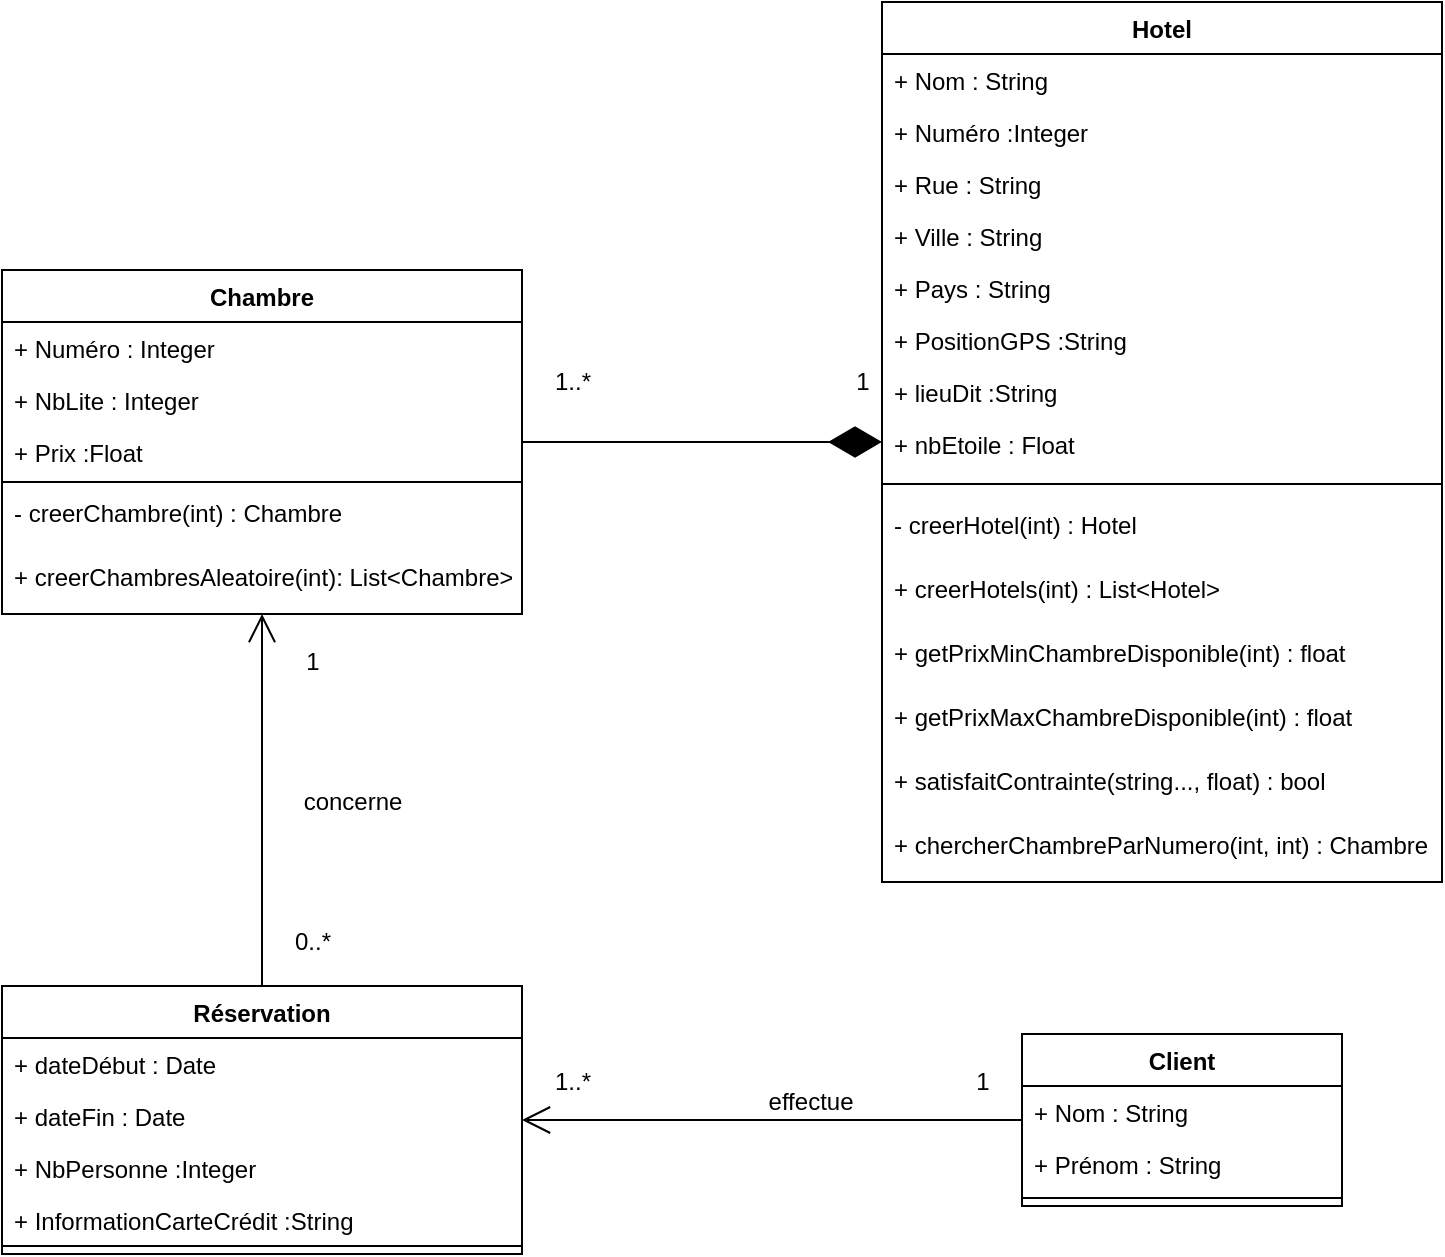 <mxfile version="14.5.1" type="device"><diagram id="mG7_hMWHH8KBqK3ZhW5U" name="Page-1"><mxGraphModel dx="1422" dy="832" grid="1" gridSize="10" guides="1" tooltips="1" connect="1" arrows="1" fold="1" page="1" pageScale="1" pageWidth="827" pageHeight="1169" math="0" shadow="0"><root><mxCell id="0"/><mxCell id="1" parent="0"/><mxCell id="V560pev9ty5GGOx2AFZl-1" value="Hotel" style="swimlane;fontStyle=1;align=center;verticalAlign=top;childLayout=stackLayout;horizontal=1;startSize=26;horizontalStack=0;resizeParent=1;resizeParentMax=0;resizeLast=0;collapsible=1;marginBottom=0;" parent="1" vertex="1"><mxGeometry x="480" y="160" width="280" height="440" as="geometry"/></mxCell><mxCell id="V560pev9ty5GGOx2AFZl-2" value="+ Nom : String" style="text;strokeColor=none;fillColor=none;align=left;verticalAlign=top;spacingLeft=4;spacingRight=4;overflow=hidden;rotatable=0;points=[[0,0.5],[1,0.5]];portConstraint=eastwest;" parent="V560pev9ty5GGOx2AFZl-1" vertex="1"><mxGeometry y="26" width="280" height="26" as="geometry"/></mxCell><mxCell id="V560pev9ty5GGOx2AFZl-3" value="+ Numéro :Integer" style="text;strokeColor=none;fillColor=none;align=left;verticalAlign=top;spacingLeft=4;spacingRight=4;overflow=hidden;rotatable=0;points=[[0,0.5],[1,0.5]];portConstraint=eastwest;" parent="V560pev9ty5GGOx2AFZl-1" vertex="1"><mxGeometry y="52" width="280" height="26" as="geometry"/></mxCell><mxCell id="V560pev9ty5GGOx2AFZl-4" value="+ Rue : String" style="text;strokeColor=none;fillColor=none;align=left;verticalAlign=top;spacingLeft=4;spacingRight=4;overflow=hidden;rotatable=0;points=[[0,0.5],[1,0.5]];portConstraint=eastwest;" parent="V560pev9ty5GGOx2AFZl-1" vertex="1"><mxGeometry y="78" width="280" height="26" as="geometry"/></mxCell><mxCell id="V560pev9ty5GGOx2AFZl-5" value="+ Ville : String" style="text;strokeColor=none;fillColor=none;align=left;verticalAlign=top;spacingLeft=4;spacingRight=4;overflow=hidden;rotatable=0;points=[[0,0.5],[1,0.5]];portConstraint=eastwest;" parent="V560pev9ty5GGOx2AFZl-1" vertex="1"><mxGeometry y="104" width="280" height="26" as="geometry"/></mxCell><mxCell id="V560pev9ty5GGOx2AFZl-6" value="+ Pays : String" style="text;strokeColor=none;fillColor=none;align=left;verticalAlign=top;spacingLeft=4;spacingRight=4;overflow=hidden;rotatable=0;points=[[0,0.5],[1,0.5]];portConstraint=eastwest;" parent="V560pev9ty5GGOx2AFZl-1" vertex="1"><mxGeometry y="130" width="280" height="26" as="geometry"/></mxCell><mxCell id="V560pev9ty5GGOx2AFZl-7" value="+ PositionGPS :String" style="text;strokeColor=none;fillColor=none;align=left;verticalAlign=top;spacingLeft=4;spacingRight=4;overflow=hidden;rotatable=0;points=[[0,0.5],[1,0.5]];portConstraint=eastwest;" parent="V560pev9ty5GGOx2AFZl-1" vertex="1"><mxGeometry y="156" width="280" height="26" as="geometry"/></mxCell><mxCell id="V560pev9ty5GGOx2AFZl-8" value="+ lieuDit :String" style="text;strokeColor=none;fillColor=none;align=left;verticalAlign=top;spacingLeft=4;spacingRight=4;overflow=hidden;rotatable=0;points=[[0,0.5],[1,0.5]];portConstraint=eastwest;" parent="V560pev9ty5GGOx2AFZl-1" vertex="1"><mxGeometry y="182" width="280" height="26" as="geometry"/></mxCell><mxCell id="V560pev9ty5GGOx2AFZl-9" value="+ nbEtoile : Float" style="text;strokeColor=none;fillColor=none;align=left;verticalAlign=top;spacingLeft=4;spacingRight=4;overflow=hidden;rotatable=0;points=[[0,0.5],[1,0.5]];portConstraint=eastwest;" parent="V560pev9ty5GGOx2AFZl-1" vertex="1"><mxGeometry y="208" width="280" height="26" as="geometry"/></mxCell><mxCell id="V560pev9ty5GGOx2AFZl-10" value="" style="line;strokeWidth=1;fillColor=none;align=left;verticalAlign=middle;spacingTop=-1;spacingLeft=3;spacingRight=3;rotatable=0;labelPosition=right;points=[];portConstraint=eastwest;" parent="V560pev9ty5GGOx2AFZl-1" vertex="1"><mxGeometry y="234" width="280" height="14" as="geometry"/></mxCell><mxCell id="sf9XlSjFkYussxQzmruX-4" value="- creerHotel(int) : Hotel" style="text;strokeColor=none;fillColor=none;align=left;verticalAlign=top;spacingLeft=4;spacingRight=4;overflow=hidden;rotatable=0;points=[[0,0.5],[1,0.5]];portConstraint=eastwest;" parent="V560pev9ty5GGOx2AFZl-1" vertex="1"><mxGeometry y="248" width="280" height="32" as="geometry"/></mxCell><mxCell id="sf9XlSjFkYussxQzmruX-5" value="+ creerHotels(int) : List&lt;Hotel&gt;" style="text;strokeColor=none;fillColor=none;align=left;verticalAlign=top;spacingLeft=4;spacingRight=4;overflow=hidden;rotatable=0;points=[[0,0.5],[1,0.5]];portConstraint=eastwest;" parent="V560pev9ty5GGOx2AFZl-1" vertex="1"><mxGeometry y="280" width="280" height="32" as="geometry"/></mxCell><mxCell id="sf9XlSjFkYussxQzmruX-6" value="+ getPrixMinChambreDisponible(int) : float" style="text;strokeColor=none;fillColor=none;align=left;verticalAlign=top;spacingLeft=4;spacingRight=4;overflow=hidden;rotatable=0;points=[[0,0.5],[1,0.5]];portConstraint=eastwest;" parent="V560pev9ty5GGOx2AFZl-1" vertex="1"><mxGeometry y="312" width="280" height="32" as="geometry"/></mxCell><mxCell id="sf9XlSjFkYussxQzmruX-7" value="+ getPrixMaxChambreDisponible(int) : float" style="text;strokeColor=none;fillColor=none;align=left;verticalAlign=top;spacingLeft=4;spacingRight=4;overflow=hidden;rotatable=0;points=[[0,0.5],[1,0.5]];portConstraint=eastwest;" parent="V560pev9ty5GGOx2AFZl-1" vertex="1"><mxGeometry y="344" width="280" height="32" as="geometry"/></mxCell><mxCell id="sf9XlSjFkYussxQzmruX-8" value="+ satisfaitContrainte(string..., float) : bool" style="text;strokeColor=none;fillColor=none;align=left;verticalAlign=top;spacingLeft=4;spacingRight=4;overflow=hidden;rotatable=0;points=[[0,0.5],[1,0.5]];portConstraint=eastwest;" parent="V560pev9ty5GGOx2AFZl-1" vertex="1"><mxGeometry y="376" width="280" height="32" as="geometry"/></mxCell><mxCell id="sf9XlSjFkYussxQzmruX-9" value="+ chercherChambreParNumero(int, int) : Chambre" style="text;strokeColor=none;fillColor=none;align=left;verticalAlign=top;spacingLeft=4;spacingRight=4;overflow=hidden;rotatable=0;points=[[0,0.5],[1,0.5]];portConstraint=eastwest;" parent="V560pev9ty5GGOx2AFZl-1" vertex="1"><mxGeometry y="408" width="280" height="32" as="geometry"/></mxCell><mxCell id="V560pev9ty5GGOx2AFZl-11" value="Chambre" style="swimlane;fontStyle=1;align=center;verticalAlign=top;childLayout=stackLayout;horizontal=1;startSize=26;horizontalStack=0;resizeParent=1;resizeParentMax=0;resizeLast=0;collapsible=1;marginBottom=0;" parent="1" vertex="1"><mxGeometry x="40" y="294" width="260" height="172" as="geometry"/></mxCell><mxCell id="V560pev9ty5GGOx2AFZl-12" value="+ Numéro : Integer" style="text;strokeColor=none;fillColor=none;align=left;verticalAlign=top;spacingLeft=4;spacingRight=4;overflow=hidden;rotatable=0;points=[[0,0.5],[1,0.5]];portConstraint=eastwest;" parent="V560pev9ty5GGOx2AFZl-11" vertex="1"><mxGeometry y="26" width="260" height="26" as="geometry"/></mxCell><mxCell id="V560pev9ty5GGOx2AFZl-13" value="+ NbLite : Integer" style="text;strokeColor=none;fillColor=none;align=left;verticalAlign=top;spacingLeft=4;spacingRight=4;overflow=hidden;rotatable=0;points=[[0,0.5],[1,0.5]];portConstraint=eastwest;" parent="V560pev9ty5GGOx2AFZl-11" vertex="1"><mxGeometry y="52" width="260" height="26" as="geometry"/></mxCell><mxCell id="V560pev9ty5GGOx2AFZl-14" value="+ Prix :Float" style="text;strokeColor=none;fillColor=none;align=left;verticalAlign=top;spacingLeft=4;spacingRight=4;overflow=hidden;rotatable=0;points=[[0,0.5],[1,0.5]];portConstraint=eastwest;" parent="V560pev9ty5GGOx2AFZl-11" vertex="1"><mxGeometry y="78" width="260" height="26" as="geometry"/></mxCell><mxCell id="V560pev9ty5GGOx2AFZl-15" value="" style="line;strokeWidth=1;fillColor=none;align=left;verticalAlign=middle;spacingTop=-1;spacingLeft=3;spacingRight=3;rotatable=0;labelPosition=right;points=[];portConstraint=eastwest;" parent="V560pev9ty5GGOx2AFZl-11" vertex="1"><mxGeometry y="104" width="260" height="4" as="geometry"/></mxCell><mxCell id="sf9XlSjFkYussxQzmruX-2" value="- creerChambre(int) : Chambre" style="text;strokeColor=none;fillColor=none;align=left;verticalAlign=top;spacingLeft=4;spacingRight=4;overflow=hidden;rotatable=0;points=[[0,0.5],[1,0.5]];portConstraint=eastwest;" parent="V560pev9ty5GGOx2AFZl-11" vertex="1"><mxGeometry y="108" width="260" height="32" as="geometry"/></mxCell><mxCell id="sf9XlSjFkYussxQzmruX-3" value="+ creerChambresAleatoire(int): List&lt;Chambre&gt;" style="text;strokeColor=none;fillColor=none;align=left;verticalAlign=top;spacingLeft=4;spacingRight=4;overflow=hidden;rotatable=0;points=[[0,0.5],[1,0.5]];portConstraint=eastwest;" parent="V560pev9ty5GGOx2AFZl-11" vertex="1"><mxGeometry y="140" width="260" height="32" as="geometry"/></mxCell><mxCell id="V560pev9ty5GGOx2AFZl-16" value="" style="endArrow=diamondThin;endFill=1;endSize=24;html=1;" parent="1" source="V560pev9ty5GGOx2AFZl-11" target="V560pev9ty5GGOx2AFZl-1" edge="1"><mxGeometry width="160" relative="1" as="geometry"><mxPoint x="320" y="220" as="sourcePoint"/><mxPoint x="480" y="220" as="targetPoint"/></mxGeometry></mxCell><mxCell id="V560pev9ty5GGOx2AFZl-17" value="1..*" style="text;html=1;align=center;verticalAlign=middle;resizable=0;points=[];autosize=1;" parent="1" vertex="1"><mxGeometry x="310" y="340" width="30" height="20" as="geometry"/></mxCell><mxCell id="V560pev9ty5GGOx2AFZl-19" value="Réservation" style="swimlane;fontStyle=1;align=center;verticalAlign=top;childLayout=stackLayout;horizontal=1;startSize=26;horizontalStack=0;resizeParent=1;resizeParentMax=0;resizeLast=0;collapsible=1;marginBottom=0;" parent="1" vertex="1"><mxGeometry x="40" y="652" width="260" height="134" as="geometry"/></mxCell><mxCell id="V560pev9ty5GGOx2AFZl-20" value="+ dateDébut : Date" style="text;strokeColor=none;fillColor=none;align=left;verticalAlign=top;spacingLeft=4;spacingRight=4;overflow=hidden;rotatable=0;points=[[0,0.5],[1,0.5]];portConstraint=eastwest;" parent="V560pev9ty5GGOx2AFZl-19" vertex="1"><mxGeometry y="26" width="260" height="26" as="geometry"/></mxCell><mxCell id="V560pev9ty5GGOx2AFZl-21" value="+ dateFin : Date" style="text;strokeColor=none;fillColor=none;align=left;verticalAlign=top;spacingLeft=4;spacingRight=4;overflow=hidden;rotatable=0;points=[[0,0.5],[1,0.5]];portConstraint=eastwest;" parent="V560pev9ty5GGOx2AFZl-19" vertex="1"><mxGeometry y="52" width="260" height="26" as="geometry"/></mxCell><mxCell id="V560pev9ty5GGOx2AFZl-22" value="+ NbPersonne :Integer" style="text;strokeColor=none;fillColor=none;align=left;verticalAlign=top;spacingLeft=4;spacingRight=4;overflow=hidden;rotatable=0;points=[[0,0.5],[1,0.5]];portConstraint=eastwest;" parent="V560pev9ty5GGOx2AFZl-19" vertex="1"><mxGeometry y="78" width="260" height="26" as="geometry"/></mxCell><mxCell id="V560pev9ty5GGOx2AFZl-40" value="+ InformationCarteCrédit :String" style="text;strokeColor=none;fillColor=none;align=left;verticalAlign=top;spacingLeft=4;spacingRight=4;overflow=hidden;rotatable=0;points=[[0,0.5],[1,0.5]];portConstraint=eastwest;" parent="V560pev9ty5GGOx2AFZl-19" vertex="1"><mxGeometry y="104" width="260" height="22" as="geometry"/></mxCell><mxCell id="V560pev9ty5GGOx2AFZl-23" value="" style="line;strokeWidth=1;fillColor=none;align=left;verticalAlign=middle;spacingTop=-1;spacingLeft=3;spacingRight=3;rotatable=0;labelPosition=right;points=[];portConstraint=eastwest;" parent="V560pev9ty5GGOx2AFZl-19" vertex="1"><mxGeometry y="126" width="260" height="8" as="geometry"/></mxCell><mxCell id="V560pev9ty5GGOx2AFZl-26" value="Client" style="swimlane;fontStyle=1;align=center;verticalAlign=top;childLayout=stackLayout;horizontal=1;startSize=26;horizontalStack=0;resizeParent=1;resizeParentMax=0;resizeLast=0;collapsible=1;marginBottom=0;" parent="1" vertex="1"><mxGeometry x="550" y="676" width="160" height="86" as="geometry"/></mxCell><mxCell id="V560pev9ty5GGOx2AFZl-27" value="+ Nom : String" style="text;strokeColor=none;fillColor=none;align=left;verticalAlign=top;spacingLeft=4;spacingRight=4;overflow=hidden;rotatable=0;points=[[0,0.5],[1,0.5]];portConstraint=eastwest;" parent="V560pev9ty5GGOx2AFZl-26" vertex="1"><mxGeometry y="26" width="160" height="26" as="geometry"/></mxCell><mxCell id="V560pev9ty5GGOx2AFZl-28" value="+ Prénom : String" style="text;strokeColor=none;fillColor=none;align=left;verticalAlign=top;spacingLeft=4;spacingRight=4;overflow=hidden;rotatable=0;points=[[0,0.5],[1,0.5]];portConstraint=eastwest;" parent="V560pev9ty5GGOx2AFZl-26" vertex="1"><mxGeometry y="52" width="160" height="26" as="geometry"/></mxCell><mxCell id="V560pev9ty5GGOx2AFZl-31" value="" style="line;strokeWidth=1;fillColor=none;align=left;verticalAlign=middle;spacingTop=-1;spacingLeft=3;spacingRight=3;rotatable=0;labelPosition=right;points=[];portConstraint=eastwest;" parent="V560pev9ty5GGOx2AFZl-26" vertex="1"><mxGeometry y="78" width="160" height="8" as="geometry"/></mxCell><mxCell id="V560pev9ty5GGOx2AFZl-32" value="" style="endArrow=open;endFill=1;endSize=12;html=1;" parent="1" source="V560pev9ty5GGOx2AFZl-26" target="V560pev9ty5GGOx2AFZl-19" edge="1"><mxGeometry width="160" relative="1" as="geometry"><mxPoint x="330" y="610" as="sourcePoint"/><mxPoint x="200" y="613" as="targetPoint"/></mxGeometry></mxCell><mxCell id="V560pev9ty5GGOx2AFZl-33" value="" style="endArrow=open;endFill=1;endSize=12;html=1;" parent="1" source="V560pev9ty5GGOx2AFZl-19" target="V560pev9ty5GGOx2AFZl-11" edge="1"><mxGeometry width="160" relative="1" as="geometry"><mxPoint x="120" y="490" as="sourcePoint"/><mxPoint x="120" y="298" as="targetPoint"/></mxGeometry></mxCell><mxCell id="V560pev9ty5GGOx2AFZl-34" value="1" style="text;html=1;align=center;verticalAlign=middle;resizable=0;points=[];autosize=1;" parent="1" vertex="1"><mxGeometry x="520" y="690" width="20" height="20" as="geometry"/></mxCell><mxCell id="V560pev9ty5GGOx2AFZl-35" value="1..*" style="text;html=1;align=center;verticalAlign=middle;resizable=0;points=[];autosize=1;" parent="1" vertex="1"><mxGeometry x="310" y="690" width="30" height="20" as="geometry"/></mxCell><mxCell id="V560pev9ty5GGOx2AFZl-36" value="0..*" style="text;html=1;align=center;verticalAlign=middle;resizable=0;points=[];autosize=1;" parent="1" vertex="1"><mxGeometry x="180" y="620" width="30" height="20" as="geometry"/></mxCell><mxCell id="V560pev9ty5GGOx2AFZl-38" value="concerne" style="text;html=1;align=center;verticalAlign=middle;resizable=0;points=[];autosize=1;" parent="1" vertex="1"><mxGeometry x="180" y="550" width="70" height="20" as="geometry"/></mxCell><mxCell id="V560pev9ty5GGOx2AFZl-39" value="effectue" style="text;html=1;align=center;verticalAlign=middle;resizable=0;points=[];autosize=1;" parent="1" vertex="1"><mxGeometry x="414" y="700" width="60" height="20" as="geometry"/></mxCell><mxCell id="V560pev9ty5GGOx2AFZl-41" value="1" style="text;html=1;align=center;verticalAlign=middle;resizable=0;points=[];autosize=1;" parent="1" vertex="1"><mxGeometry x="185" y="480" width="20" height="20" as="geometry"/></mxCell><mxCell id="V560pev9ty5GGOx2AFZl-18" value="1" style="text;html=1;align=center;verticalAlign=middle;resizable=0;points=[];autosize=1;" parent="1" vertex="1"><mxGeometry x="330" y="340" width="280" height="20" as="geometry"/></mxCell></root></mxGraphModel></diagram></mxfile>